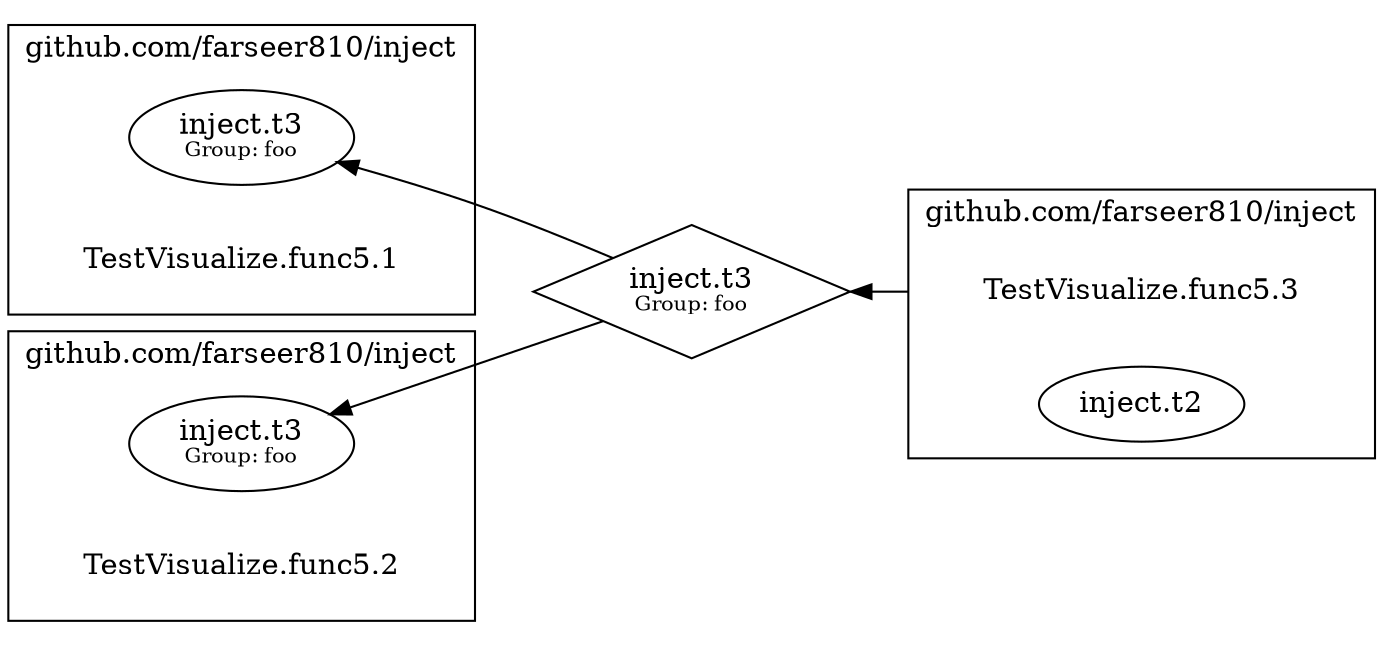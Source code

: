 digraph {
	rankdir=RL;
	graph [compound=true];
	"[type=inject.t3 group=foo]" [shape=diamond label=<inject.t3<BR /><FONT POINT-SIZE="10">Group: foo</FONT>>];
		"[type=inject.t3 group=foo]" -> "inject.t3[group=foo]0";
		"[type=inject.t3 group=foo]" -> "inject.t3[group=foo]1";
		
	
		subgraph cluster_0 {
			label = "github.com/farseer810/inject";
			constructor_0 [shape=plaintext label="TestVisualize.func5.1"];
			
			"inject.t3[group=foo]0" [label=<inject.t3<BR /><FONT POINT-SIZE="10">Group: foo</FONT>>];
			
		}
		
		
		subgraph cluster_1 {
			label = "github.com/farseer810/inject";
			constructor_1 [shape=plaintext label="TestVisualize.func5.2"];
			
			"inject.t3[group=foo]1" [label=<inject.t3<BR /><FONT POINT-SIZE="10">Group: foo</FONT>>];
			
		}
		
		
		subgraph cluster_2 {
			label = "github.com/farseer810/inject";
			constructor_2 [shape=plaintext label="TestVisualize.func5.3"];
			
			"inject.t2" [label=<inject.t2>];
			
		}
		
		
			constructor_2 -> "[type=inject.t3 group=foo]" [ltail=cluster_2];
		
	
}